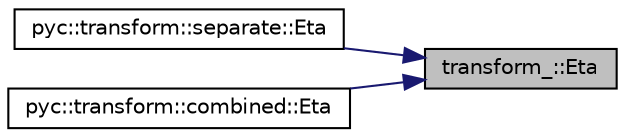 digraph "transform_::Eta"
{
 // INTERACTIVE_SVG=YES
 // LATEX_PDF_SIZE
  edge [fontname="Helvetica",fontsize="10",labelfontname="Helvetica",labelfontsize="10"];
  node [fontname="Helvetica",fontsize="10",shape=record];
  rankdir="RL";
  Node1 [label="transform_::Eta",height=0.2,width=0.4,color="black", fillcolor="grey75", style="filled", fontcolor="black",tooltip="Computes the pseudorapidity (Eta) from a momentum tensor."];
  Node1 -> Node2 [dir="back",color="midnightblue",fontsize="10",style="solid",fontname="Helvetica"];
  Node2 [label="pyc::transform::separate::Eta",height=0.2,width=0.4,color="black", fillcolor="white", style="filled",URL="$namespacepyc_1_1transform_1_1separate.html#a8f1f98e325a77ab1d04d80be80a4bc41",tooltip=" "];
  Node1 -> Node3 [dir="back",color="midnightblue",fontsize="10",style="solid",fontname="Helvetica"];
  Node3 [label="pyc::transform::combined::Eta",height=0.2,width=0.4,color="black", fillcolor="white", style="filled",URL="$namespacepyc_1_1transform_1_1combined.html#a963033c77bf433002e2f57a5a523b839",tooltip=" "];
}
